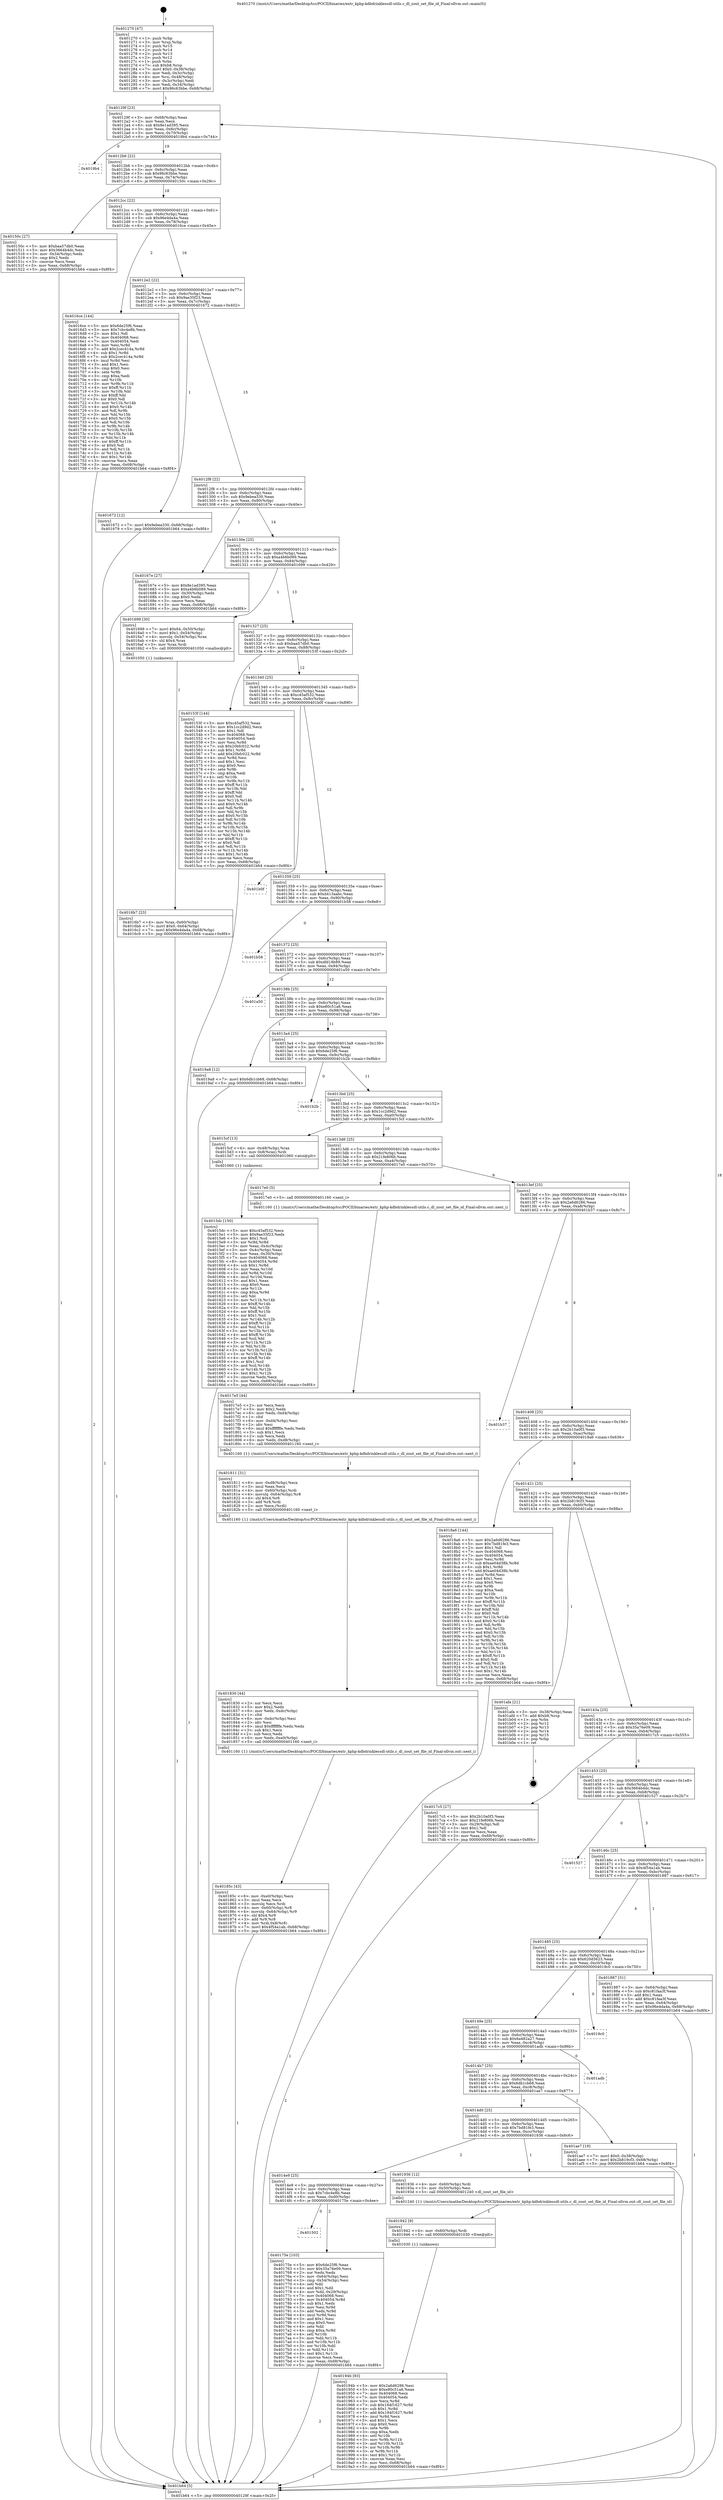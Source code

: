 digraph "0x401270" {
  label = "0x401270 (/mnt/c/Users/mathe/Desktop/tcc/POCII/binaries/extr_kphp-kdbdrinklessdl-utils.c_dl_zout_set_file_id_Final-ollvm.out::main(0))"
  labelloc = "t"
  node[shape=record]

  Entry [label="",width=0.3,height=0.3,shape=circle,fillcolor=black,style=filled]
  "0x40129f" [label="{
     0x40129f [23]\l
     | [instrs]\l
     &nbsp;&nbsp;0x40129f \<+3\>: mov -0x68(%rbp),%eax\l
     &nbsp;&nbsp;0x4012a2 \<+2\>: mov %eax,%ecx\l
     &nbsp;&nbsp;0x4012a4 \<+6\>: sub $0x8e1ad395,%ecx\l
     &nbsp;&nbsp;0x4012aa \<+3\>: mov %eax,-0x6c(%rbp)\l
     &nbsp;&nbsp;0x4012ad \<+3\>: mov %ecx,-0x70(%rbp)\l
     &nbsp;&nbsp;0x4012b0 \<+6\>: je 00000000004019b4 \<main+0x744\>\l
  }"]
  "0x4019b4" [label="{
     0x4019b4\l
  }", style=dashed]
  "0x4012b6" [label="{
     0x4012b6 [22]\l
     | [instrs]\l
     &nbsp;&nbsp;0x4012b6 \<+5\>: jmp 00000000004012bb \<main+0x4b\>\l
     &nbsp;&nbsp;0x4012bb \<+3\>: mov -0x6c(%rbp),%eax\l
     &nbsp;&nbsp;0x4012be \<+5\>: sub $0x96c63bbe,%eax\l
     &nbsp;&nbsp;0x4012c3 \<+3\>: mov %eax,-0x74(%rbp)\l
     &nbsp;&nbsp;0x4012c6 \<+6\>: je 000000000040150c \<main+0x29c\>\l
  }"]
  Exit [label="",width=0.3,height=0.3,shape=circle,fillcolor=black,style=filled,peripheries=2]
  "0x40150c" [label="{
     0x40150c [27]\l
     | [instrs]\l
     &nbsp;&nbsp;0x40150c \<+5\>: mov $0xbaa57db0,%eax\l
     &nbsp;&nbsp;0x401511 \<+5\>: mov $0x3664b4dc,%ecx\l
     &nbsp;&nbsp;0x401516 \<+3\>: mov -0x34(%rbp),%edx\l
     &nbsp;&nbsp;0x401519 \<+3\>: cmp $0x2,%edx\l
     &nbsp;&nbsp;0x40151c \<+3\>: cmovne %ecx,%eax\l
     &nbsp;&nbsp;0x40151f \<+3\>: mov %eax,-0x68(%rbp)\l
     &nbsp;&nbsp;0x401522 \<+5\>: jmp 0000000000401b64 \<main+0x8f4\>\l
  }"]
  "0x4012cc" [label="{
     0x4012cc [22]\l
     | [instrs]\l
     &nbsp;&nbsp;0x4012cc \<+5\>: jmp 00000000004012d1 \<main+0x61\>\l
     &nbsp;&nbsp;0x4012d1 \<+3\>: mov -0x6c(%rbp),%eax\l
     &nbsp;&nbsp;0x4012d4 \<+5\>: sub $0x96e4da4a,%eax\l
     &nbsp;&nbsp;0x4012d9 \<+3\>: mov %eax,-0x78(%rbp)\l
     &nbsp;&nbsp;0x4012dc \<+6\>: je 00000000004016ce \<main+0x45e\>\l
  }"]
  "0x401b64" [label="{
     0x401b64 [5]\l
     | [instrs]\l
     &nbsp;&nbsp;0x401b64 \<+5\>: jmp 000000000040129f \<main+0x2f\>\l
  }"]
  "0x401270" [label="{
     0x401270 [47]\l
     | [instrs]\l
     &nbsp;&nbsp;0x401270 \<+1\>: push %rbp\l
     &nbsp;&nbsp;0x401271 \<+3\>: mov %rsp,%rbp\l
     &nbsp;&nbsp;0x401274 \<+2\>: push %r15\l
     &nbsp;&nbsp;0x401276 \<+2\>: push %r14\l
     &nbsp;&nbsp;0x401278 \<+2\>: push %r13\l
     &nbsp;&nbsp;0x40127a \<+2\>: push %r12\l
     &nbsp;&nbsp;0x40127c \<+1\>: push %rbx\l
     &nbsp;&nbsp;0x40127d \<+7\>: sub $0xb8,%rsp\l
     &nbsp;&nbsp;0x401284 \<+7\>: movl $0x0,-0x38(%rbp)\l
     &nbsp;&nbsp;0x40128b \<+3\>: mov %edi,-0x3c(%rbp)\l
     &nbsp;&nbsp;0x40128e \<+4\>: mov %rsi,-0x48(%rbp)\l
     &nbsp;&nbsp;0x401292 \<+3\>: mov -0x3c(%rbp),%edi\l
     &nbsp;&nbsp;0x401295 \<+3\>: mov %edi,-0x34(%rbp)\l
     &nbsp;&nbsp;0x401298 \<+7\>: movl $0x96c63bbe,-0x68(%rbp)\l
  }"]
  "0x40194b" [label="{
     0x40194b [93]\l
     | [instrs]\l
     &nbsp;&nbsp;0x40194b \<+5\>: mov $0x2a6d6286,%esi\l
     &nbsp;&nbsp;0x401950 \<+5\>: mov $0xe80c51a6,%eax\l
     &nbsp;&nbsp;0x401955 \<+7\>: mov 0x404068,%ecx\l
     &nbsp;&nbsp;0x40195c \<+7\>: mov 0x404054,%edx\l
     &nbsp;&nbsp;0x401963 \<+3\>: mov %ecx,%r8d\l
     &nbsp;&nbsp;0x401966 \<+7\>: sub $0x184f1627,%r8d\l
     &nbsp;&nbsp;0x40196d \<+4\>: sub $0x1,%r8d\l
     &nbsp;&nbsp;0x401971 \<+7\>: add $0x184f1627,%r8d\l
     &nbsp;&nbsp;0x401978 \<+4\>: imul %r8d,%ecx\l
     &nbsp;&nbsp;0x40197c \<+3\>: and $0x1,%ecx\l
     &nbsp;&nbsp;0x40197f \<+3\>: cmp $0x0,%ecx\l
     &nbsp;&nbsp;0x401982 \<+4\>: sete %r9b\l
     &nbsp;&nbsp;0x401986 \<+3\>: cmp $0xa,%edx\l
     &nbsp;&nbsp;0x401989 \<+4\>: setl %r10b\l
     &nbsp;&nbsp;0x40198d \<+3\>: mov %r9b,%r11b\l
     &nbsp;&nbsp;0x401990 \<+3\>: and %r10b,%r11b\l
     &nbsp;&nbsp;0x401993 \<+3\>: xor %r10b,%r9b\l
     &nbsp;&nbsp;0x401996 \<+3\>: or %r9b,%r11b\l
     &nbsp;&nbsp;0x401999 \<+4\>: test $0x1,%r11b\l
     &nbsp;&nbsp;0x40199d \<+3\>: cmovne %eax,%esi\l
     &nbsp;&nbsp;0x4019a0 \<+3\>: mov %esi,-0x68(%rbp)\l
     &nbsp;&nbsp;0x4019a3 \<+5\>: jmp 0000000000401b64 \<main+0x8f4\>\l
  }"]
  "0x4016ce" [label="{
     0x4016ce [144]\l
     | [instrs]\l
     &nbsp;&nbsp;0x4016ce \<+5\>: mov $0x6de25f6,%eax\l
     &nbsp;&nbsp;0x4016d3 \<+5\>: mov $0x7cbc4e8b,%ecx\l
     &nbsp;&nbsp;0x4016d8 \<+2\>: mov $0x1,%dl\l
     &nbsp;&nbsp;0x4016da \<+7\>: mov 0x404068,%esi\l
     &nbsp;&nbsp;0x4016e1 \<+7\>: mov 0x404054,%edi\l
     &nbsp;&nbsp;0x4016e8 \<+3\>: mov %esi,%r8d\l
     &nbsp;&nbsp;0x4016eb \<+7\>: add $0x2cec414a,%r8d\l
     &nbsp;&nbsp;0x4016f2 \<+4\>: sub $0x1,%r8d\l
     &nbsp;&nbsp;0x4016f6 \<+7\>: sub $0x2cec414a,%r8d\l
     &nbsp;&nbsp;0x4016fd \<+4\>: imul %r8d,%esi\l
     &nbsp;&nbsp;0x401701 \<+3\>: and $0x1,%esi\l
     &nbsp;&nbsp;0x401704 \<+3\>: cmp $0x0,%esi\l
     &nbsp;&nbsp;0x401707 \<+4\>: sete %r9b\l
     &nbsp;&nbsp;0x40170b \<+3\>: cmp $0xa,%edi\l
     &nbsp;&nbsp;0x40170e \<+4\>: setl %r10b\l
     &nbsp;&nbsp;0x401712 \<+3\>: mov %r9b,%r11b\l
     &nbsp;&nbsp;0x401715 \<+4\>: xor $0xff,%r11b\l
     &nbsp;&nbsp;0x401719 \<+3\>: mov %r10b,%bl\l
     &nbsp;&nbsp;0x40171c \<+3\>: xor $0xff,%bl\l
     &nbsp;&nbsp;0x40171f \<+3\>: xor $0x0,%dl\l
     &nbsp;&nbsp;0x401722 \<+3\>: mov %r11b,%r14b\l
     &nbsp;&nbsp;0x401725 \<+4\>: and $0x0,%r14b\l
     &nbsp;&nbsp;0x401729 \<+3\>: and %dl,%r9b\l
     &nbsp;&nbsp;0x40172c \<+3\>: mov %bl,%r15b\l
     &nbsp;&nbsp;0x40172f \<+4\>: and $0x0,%r15b\l
     &nbsp;&nbsp;0x401733 \<+3\>: and %dl,%r10b\l
     &nbsp;&nbsp;0x401736 \<+3\>: or %r9b,%r14b\l
     &nbsp;&nbsp;0x401739 \<+3\>: or %r10b,%r15b\l
     &nbsp;&nbsp;0x40173c \<+3\>: xor %r15b,%r14b\l
     &nbsp;&nbsp;0x40173f \<+3\>: or %bl,%r11b\l
     &nbsp;&nbsp;0x401742 \<+4\>: xor $0xff,%r11b\l
     &nbsp;&nbsp;0x401746 \<+3\>: or $0x0,%dl\l
     &nbsp;&nbsp;0x401749 \<+3\>: and %dl,%r11b\l
     &nbsp;&nbsp;0x40174c \<+3\>: or %r11b,%r14b\l
     &nbsp;&nbsp;0x40174f \<+4\>: test $0x1,%r14b\l
     &nbsp;&nbsp;0x401753 \<+3\>: cmovne %ecx,%eax\l
     &nbsp;&nbsp;0x401756 \<+3\>: mov %eax,-0x68(%rbp)\l
     &nbsp;&nbsp;0x401759 \<+5\>: jmp 0000000000401b64 \<main+0x8f4\>\l
  }"]
  "0x4012e2" [label="{
     0x4012e2 [22]\l
     | [instrs]\l
     &nbsp;&nbsp;0x4012e2 \<+5\>: jmp 00000000004012e7 \<main+0x77\>\l
     &nbsp;&nbsp;0x4012e7 \<+3\>: mov -0x6c(%rbp),%eax\l
     &nbsp;&nbsp;0x4012ea \<+5\>: sub $0x9ae35f23,%eax\l
     &nbsp;&nbsp;0x4012ef \<+3\>: mov %eax,-0x7c(%rbp)\l
     &nbsp;&nbsp;0x4012f2 \<+6\>: je 0000000000401672 \<main+0x402\>\l
  }"]
  "0x401942" [label="{
     0x401942 [9]\l
     | [instrs]\l
     &nbsp;&nbsp;0x401942 \<+4\>: mov -0x60(%rbp),%rdi\l
     &nbsp;&nbsp;0x401946 \<+5\>: call 0000000000401030 \<free@plt\>\l
     | [calls]\l
     &nbsp;&nbsp;0x401030 \{1\} (unknown)\l
  }"]
  "0x401672" [label="{
     0x401672 [12]\l
     | [instrs]\l
     &nbsp;&nbsp;0x401672 \<+7\>: movl $0x9ebea330,-0x68(%rbp)\l
     &nbsp;&nbsp;0x401679 \<+5\>: jmp 0000000000401b64 \<main+0x8f4\>\l
  }"]
  "0x4012f8" [label="{
     0x4012f8 [22]\l
     | [instrs]\l
     &nbsp;&nbsp;0x4012f8 \<+5\>: jmp 00000000004012fd \<main+0x8d\>\l
     &nbsp;&nbsp;0x4012fd \<+3\>: mov -0x6c(%rbp),%eax\l
     &nbsp;&nbsp;0x401300 \<+5\>: sub $0x9ebea330,%eax\l
     &nbsp;&nbsp;0x401305 \<+3\>: mov %eax,-0x80(%rbp)\l
     &nbsp;&nbsp;0x401308 \<+6\>: je 000000000040167e \<main+0x40e\>\l
  }"]
  "0x40185c" [label="{
     0x40185c [43]\l
     | [instrs]\l
     &nbsp;&nbsp;0x40185c \<+6\>: mov -0xe0(%rbp),%ecx\l
     &nbsp;&nbsp;0x401862 \<+3\>: imul %eax,%ecx\l
     &nbsp;&nbsp;0x401865 \<+3\>: movslq %ecx,%rdi\l
     &nbsp;&nbsp;0x401868 \<+4\>: mov -0x60(%rbp),%r8\l
     &nbsp;&nbsp;0x40186c \<+4\>: movslq -0x64(%rbp),%r9\l
     &nbsp;&nbsp;0x401870 \<+4\>: shl $0x4,%r9\l
     &nbsp;&nbsp;0x401874 \<+3\>: add %r9,%r8\l
     &nbsp;&nbsp;0x401877 \<+4\>: mov %rdi,0x8(%r8)\l
     &nbsp;&nbsp;0x40187b \<+7\>: movl $0x4f54a1ab,-0x68(%rbp)\l
     &nbsp;&nbsp;0x401882 \<+5\>: jmp 0000000000401b64 \<main+0x8f4\>\l
  }"]
  "0x40167e" [label="{
     0x40167e [27]\l
     | [instrs]\l
     &nbsp;&nbsp;0x40167e \<+5\>: mov $0x8e1ad395,%eax\l
     &nbsp;&nbsp;0x401683 \<+5\>: mov $0xa4b6b089,%ecx\l
     &nbsp;&nbsp;0x401688 \<+3\>: mov -0x30(%rbp),%edx\l
     &nbsp;&nbsp;0x40168b \<+3\>: cmp $0x0,%edx\l
     &nbsp;&nbsp;0x40168e \<+3\>: cmove %ecx,%eax\l
     &nbsp;&nbsp;0x401691 \<+3\>: mov %eax,-0x68(%rbp)\l
     &nbsp;&nbsp;0x401694 \<+5\>: jmp 0000000000401b64 \<main+0x8f4\>\l
  }"]
  "0x40130e" [label="{
     0x40130e [25]\l
     | [instrs]\l
     &nbsp;&nbsp;0x40130e \<+5\>: jmp 0000000000401313 \<main+0xa3\>\l
     &nbsp;&nbsp;0x401313 \<+3\>: mov -0x6c(%rbp),%eax\l
     &nbsp;&nbsp;0x401316 \<+5\>: sub $0xa4b6b089,%eax\l
     &nbsp;&nbsp;0x40131b \<+6\>: mov %eax,-0x84(%rbp)\l
     &nbsp;&nbsp;0x401321 \<+6\>: je 0000000000401699 \<main+0x429\>\l
  }"]
  "0x401830" [label="{
     0x401830 [44]\l
     | [instrs]\l
     &nbsp;&nbsp;0x401830 \<+2\>: xor %ecx,%ecx\l
     &nbsp;&nbsp;0x401832 \<+5\>: mov $0x2,%edx\l
     &nbsp;&nbsp;0x401837 \<+6\>: mov %edx,-0xdc(%rbp)\l
     &nbsp;&nbsp;0x40183d \<+1\>: cltd\l
     &nbsp;&nbsp;0x40183e \<+6\>: mov -0xdc(%rbp),%esi\l
     &nbsp;&nbsp;0x401844 \<+2\>: idiv %esi\l
     &nbsp;&nbsp;0x401846 \<+6\>: imul $0xfffffffe,%edx,%edx\l
     &nbsp;&nbsp;0x40184c \<+3\>: sub $0x1,%ecx\l
     &nbsp;&nbsp;0x40184f \<+2\>: sub %ecx,%edx\l
     &nbsp;&nbsp;0x401851 \<+6\>: mov %edx,-0xe0(%rbp)\l
     &nbsp;&nbsp;0x401857 \<+5\>: call 0000000000401160 \<next_i\>\l
     | [calls]\l
     &nbsp;&nbsp;0x401160 \{1\} (/mnt/c/Users/mathe/Desktop/tcc/POCII/binaries/extr_kphp-kdbdrinklessdl-utils.c_dl_zout_set_file_id_Final-ollvm.out::next_i)\l
  }"]
  "0x401699" [label="{
     0x401699 [30]\l
     | [instrs]\l
     &nbsp;&nbsp;0x401699 \<+7\>: movl $0x64,-0x50(%rbp)\l
     &nbsp;&nbsp;0x4016a0 \<+7\>: movl $0x1,-0x54(%rbp)\l
     &nbsp;&nbsp;0x4016a7 \<+4\>: movslq -0x54(%rbp),%rax\l
     &nbsp;&nbsp;0x4016ab \<+4\>: shl $0x4,%rax\l
     &nbsp;&nbsp;0x4016af \<+3\>: mov %rax,%rdi\l
     &nbsp;&nbsp;0x4016b2 \<+5\>: call 0000000000401050 \<malloc@plt\>\l
     | [calls]\l
     &nbsp;&nbsp;0x401050 \{1\} (unknown)\l
  }"]
  "0x401327" [label="{
     0x401327 [25]\l
     | [instrs]\l
     &nbsp;&nbsp;0x401327 \<+5\>: jmp 000000000040132c \<main+0xbc\>\l
     &nbsp;&nbsp;0x40132c \<+3\>: mov -0x6c(%rbp),%eax\l
     &nbsp;&nbsp;0x40132f \<+5\>: sub $0xbaa57db0,%eax\l
     &nbsp;&nbsp;0x401334 \<+6\>: mov %eax,-0x88(%rbp)\l
     &nbsp;&nbsp;0x40133a \<+6\>: je 000000000040153f \<main+0x2cf\>\l
  }"]
  "0x401811" [label="{
     0x401811 [31]\l
     | [instrs]\l
     &nbsp;&nbsp;0x401811 \<+6\>: mov -0xd8(%rbp),%ecx\l
     &nbsp;&nbsp;0x401817 \<+3\>: imul %eax,%ecx\l
     &nbsp;&nbsp;0x40181a \<+4\>: mov -0x60(%rbp),%rdi\l
     &nbsp;&nbsp;0x40181e \<+4\>: movslq -0x64(%rbp),%r8\l
     &nbsp;&nbsp;0x401822 \<+4\>: shl $0x4,%r8\l
     &nbsp;&nbsp;0x401826 \<+3\>: add %r8,%rdi\l
     &nbsp;&nbsp;0x401829 \<+2\>: mov %ecx,(%rdi)\l
     &nbsp;&nbsp;0x40182b \<+5\>: call 0000000000401160 \<next_i\>\l
     | [calls]\l
     &nbsp;&nbsp;0x401160 \{1\} (/mnt/c/Users/mathe/Desktop/tcc/POCII/binaries/extr_kphp-kdbdrinklessdl-utils.c_dl_zout_set_file_id_Final-ollvm.out::next_i)\l
  }"]
  "0x40153f" [label="{
     0x40153f [144]\l
     | [instrs]\l
     &nbsp;&nbsp;0x40153f \<+5\>: mov $0xc45af532,%eax\l
     &nbsp;&nbsp;0x401544 \<+5\>: mov $0x1cc2d9d2,%ecx\l
     &nbsp;&nbsp;0x401549 \<+2\>: mov $0x1,%dl\l
     &nbsp;&nbsp;0x40154b \<+7\>: mov 0x404068,%esi\l
     &nbsp;&nbsp;0x401552 \<+7\>: mov 0x404054,%edi\l
     &nbsp;&nbsp;0x401559 \<+3\>: mov %esi,%r8d\l
     &nbsp;&nbsp;0x40155c \<+7\>: sub $0x20bfc022,%r8d\l
     &nbsp;&nbsp;0x401563 \<+4\>: sub $0x1,%r8d\l
     &nbsp;&nbsp;0x401567 \<+7\>: add $0x20bfc022,%r8d\l
     &nbsp;&nbsp;0x40156e \<+4\>: imul %r8d,%esi\l
     &nbsp;&nbsp;0x401572 \<+3\>: and $0x1,%esi\l
     &nbsp;&nbsp;0x401575 \<+3\>: cmp $0x0,%esi\l
     &nbsp;&nbsp;0x401578 \<+4\>: sete %r9b\l
     &nbsp;&nbsp;0x40157c \<+3\>: cmp $0xa,%edi\l
     &nbsp;&nbsp;0x40157f \<+4\>: setl %r10b\l
     &nbsp;&nbsp;0x401583 \<+3\>: mov %r9b,%r11b\l
     &nbsp;&nbsp;0x401586 \<+4\>: xor $0xff,%r11b\l
     &nbsp;&nbsp;0x40158a \<+3\>: mov %r10b,%bl\l
     &nbsp;&nbsp;0x40158d \<+3\>: xor $0xff,%bl\l
     &nbsp;&nbsp;0x401590 \<+3\>: xor $0x0,%dl\l
     &nbsp;&nbsp;0x401593 \<+3\>: mov %r11b,%r14b\l
     &nbsp;&nbsp;0x401596 \<+4\>: and $0x0,%r14b\l
     &nbsp;&nbsp;0x40159a \<+3\>: and %dl,%r9b\l
     &nbsp;&nbsp;0x40159d \<+3\>: mov %bl,%r15b\l
     &nbsp;&nbsp;0x4015a0 \<+4\>: and $0x0,%r15b\l
     &nbsp;&nbsp;0x4015a4 \<+3\>: and %dl,%r10b\l
     &nbsp;&nbsp;0x4015a7 \<+3\>: or %r9b,%r14b\l
     &nbsp;&nbsp;0x4015aa \<+3\>: or %r10b,%r15b\l
     &nbsp;&nbsp;0x4015ad \<+3\>: xor %r15b,%r14b\l
     &nbsp;&nbsp;0x4015b0 \<+3\>: or %bl,%r11b\l
     &nbsp;&nbsp;0x4015b3 \<+4\>: xor $0xff,%r11b\l
     &nbsp;&nbsp;0x4015b7 \<+3\>: or $0x0,%dl\l
     &nbsp;&nbsp;0x4015ba \<+3\>: and %dl,%r11b\l
     &nbsp;&nbsp;0x4015bd \<+3\>: or %r11b,%r14b\l
     &nbsp;&nbsp;0x4015c0 \<+4\>: test $0x1,%r14b\l
     &nbsp;&nbsp;0x4015c4 \<+3\>: cmovne %ecx,%eax\l
     &nbsp;&nbsp;0x4015c7 \<+3\>: mov %eax,-0x68(%rbp)\l
     &nbsp;&nbsp;0x4015ca \<+5\>: jmp 0000000000401b64 \<main+0x8f4\>\l
  }"]
  "0x401340" [label="{
     0x401340 [25]\l
     | [instrs]\l
     &nbsp;&nbsp;0x401340 \<+5\>: jmp 0000000000401345 \<main+0xd5\>\l
     &nbsp;&nbsp;0x401345 \<+3\>: mov -0x6c(%rbp),%eax\l
     &nbsp;&nbsp;0x401348 \<+5\>: sub $0xc45af532,%eax\l
     &nbsp;&nbsp;0x40134d \<+6\>: mov %eax,-0x8c(%rbp)\l
     &nbsp;&nbsp;0x401353 \<+6\>: je 0000000000401b0f \<main+0x89f\>\l
  }"]
  "0x4017e5" [label="{
     0x4017e5 [44]\l
     | [instrs]\l
     &nbsp;&nbsp;0x4017e5 \<+2\>: xor %ecx,%ecx\l
     &nbsp;&nbsp;0x4017e7 \<+5\>: mov $0x2,%edx\l
     &nbsp;&nbsp;0x4017ec \<+6\>: mov %edx,-0xd4(%rbp)\l
     &nbsp;&nbsp;0x4017f2 \<+1\>: cltd\l
     &nbsp;&nbsp;0x4017f3 \<+6\>: mov -0xd4(%rbp),%esi\l
     &nbsp;&nbsp;0x4017f9 \<+2\>: idiv %esi\l
     &nbsp;&nbsp;0x4017fb \<+6\>: imul $0xfffffffe,%edx,%edx\l
     &nbsp;&nbsp;0x401801 \<+3\>: sub $0x1,%ecx\l
     &nbsp;&nbsp;0x401804 \<+2\>: sub %ecx,%edx\l
     &nbsp;&nbsp;0x401806 \<+6\>: mov %edx,-0xd8(%rbp)\l
     &nbsp;&nbsp;0x40180c \<+5\>: call 0000000000401160 \<next_i\>\l
     | [calls]\l
     &nbsp;&nbsp;0x401160 \{1\} (/mnt/c/Users/mathe/Desktop/tcc/POCII/binaries/extr_kphp-kdbdrinklessdl-utils.c_dl_zout_set_file_id_Final-ollvm.out::next_i)\l
  }"]
  "0x401b0f" [label="{
     0x401b0f\l
  }", style=dashed]
  "0x401359" [label="{
     0x401359 [25]\l
     | [instrs]\l
     &nbsp;&nbsp;0x401359 \<+5\>: jmp 000000000040135e \<main+0xee\>\l
     &nbsp;&nbsp;0x40135e \<+3\>: mov -0x6c(%rbp),%eax\l
     &nbsp;&nbsp;0x401361 \<+5\>: sub $0xd413aabc,%eax\l
     &nbsp;&nbsp;0x401366 \<+6\>: mov %eax,-0x90(%rbp)\l
     &nbsp;&nbsp;0x40136c \<+6\>: je 0000000000401b58 \<main+0x8e8\>\l
  }"]
  "0x401502" [label="{
     0x401502\l
  }", style=dashed]
  "0x401b58" [label="{
     0x401b58\l
  }", style=dashed]
  "0x401372" [label="{
     0x401372 [25]\l
     | [instrs]\l
     &nbsp;&nbsp;0x401372 \<+5\>: jmp 0000000000401377 \<main+0x107\>\l
     &nbsp;&nbsp;0x401377 \<+3\>: mov -0x6c(%rbp),%eax\l
     &nbsp;&nbsp;0x40137a \<+5\>: sub $0xdfd18b89,%eax\l
     &nbsp;&nbsp;0x40137f \<+6\>: mov %eax,-0x94(%rbp)\l
     &nbsp;&nbsp;0x401385 \<+6\>: je 0000000000401a50 \<main+0x7e0\>\l
  }"]
  "0x40175e" [label="{
     0x40175e [103]\l
     | [instrs]\l
     &nbsp;&nbsp;0x40175e \<+5\>: mov $0x6de25f6,%eax\l
     &nbsp;&nbsp;0x401763 \<+5\>: mov $0x35a76e09,%ecx\l
     &nbsp;&nbsp;0x401768 \<+2\>: xor %edx,%edx\l
     &nbsp;&nbsp;0x40176a \<+3\>: mov -0x64(%rbp),%esi\l
     &nbsp;&nbsp;0x40176d \<+3\>: cmp -0x54(%rbp),%esi\l
     &nbsp;&nbsp;0x401770 \<+4\>: setl %dil\l
     &nbsp;&nbsp;0x401774 \<+4\>: and $0x1,%dil\l
     &nbsp;&nbsp;0x401778 \<+4\>: mov %dil,-0x29(%rbp)\l
     &nbsp;&nbsp;0x40177c \<+7\>: mov 0x404068,%esi\l
     &nbsp;&nbsp;0x401783 \<+8\>: mov 0x404054,%r8d\l
     &nbsp;&nbsp;0x40178b \<+3\>: sub $0x1,%edx\l
     &nbsp;&nbsp;0x40178e \<+3\>: mov %esi,%r9d\l
     &nbsp;&nbsp;0x401791 \<+3\>: add %edx,%r9d\l
     &nbsp;&nbsp;0x401794 \<+4\>: imul %r9d,%esi\l
     &nbsp;&nbsp;0x401798 \<+3\>: and $0x1,%esi\l
     &nbsp;&nbsp;0x40179b \<+3\>: cmp $0x0,%esi\l
     &nbsp;&nbsp;0x40179e \<+4\>: sete %dil\l
     &nbsp;&nbsp;0x4017a2 \<+4\>: cmp $0xa,%r8d\l
     &nbsp;&nbsp;0x4017a6 \<+4\>: setl %r10b\l
     &nbsp;&nbsp;0x4017aa \<+3\>: mov %dil,%r11b\l
     &nbsp;&nbsp;0x4017ad \<+3\>: and %r10b,%r11b\l
     &nbsp;&nbsp;0x4017b0 \<+3\>: xor %r10b,%dil\l
     &nbsp;&nbsp;0x4017b3 \<+3\>: or %dil,%r11b\l
     &nbsp;&nbsp;0x4017b6 \<+4\>: test $0x1,%r11b\l
     &nbsp;&nbsp;0x4017ba \<+3\>: cmovne %ecx,%eax\l
     &nbsp;&nbsp;0x4017bd \<+3\>: mov %eax,-0x68(%rbp)\l
     &nbsp;&nbsp;0x4017c0 \<+5\>: jmp 0000000000401b64 \<main+0x8f4\>\l
  }"]
  "0x401a50" [label="{
     0x401a50\l
  }", style=dashed]
  "0x40138b" [label="{
     0x40138b [25]\l
     | [instrs]\l
     &nbsp;&nbsp;0x40138b \<+5\>: jmp 0000000000401390 \<main+0x120\>\l
     &nbsp;&nbsp;0x401390 \<+3\>: mov -0x6c(%rbp),%eax\l
     &nbsp;&nbsp;0x401393 \<+5\>: sub $0xe80c51a6,%eax\l
     &nbsp;&nbsp;0x401398 \<+6\>: mov %eax,-0x98(%rbp)\l
     &nbsp;&nbsp;0x40139e \<+6\>: je 00000000004019a8 \<main+0x738\>\l
  }"]
  "0x4014e9" [label="{
     0x4014e9 [25]\l
     | [instrs]\l
     &nbsp;&nbsp;0x4014e9 \<+5\>: jmp 00000000004014ee \<main+0x27e\>\l
     &nbsp;&nbsp;0x4014ee \<+3\>: mov -0x6c(%rbp),%eax\l
     &nbsp;&nbsp;0x4014f1 \<+5\>: sub $0x7cbc4e8b,%eax\l
     &nbsp;&nbsp;0x4014f6 \<+6\>: mov %eax,-0xd0(%rbp)\l
     &nbsp;&nbsp;0x4014fc \<+6\>: je 000000000040175e \<main+0x4ee\>\l
  }"]
  "0x4019a8" [label="{
     0x4019a8 [12]\l
     | [instrs]\l
     &nbsp;&nbsp;0x4019a8 \<+7\>: movl $0x6db1cb68,-0x68(%rbp)\l
     &nbsp;&nbsp;0x4019af \<+5\>: jmp 0000000000401b64 \<main+0x8f4\>\l
  }"]
  "0x4013a4" [label="{
     0x4013a4 [25]\l
     | [instrs]\l
     &nbsp;&nbsp;0x4013a4 \<+5\>: jmp 00000000004013a9 \<main+0x139\>\l
     &nbsp;&nbsp;0x4013a9 \<+3\>: mov -0x6c(%rbp),%eax\l
     &nbsp;&nbsp;0x4013ac \<+5\>: sub $0x6de25f6,%eax\l
     &nbsp;&nbsp;0x4013b1 \<+6\>: mov %eax,-0x9c(%rbp)\l
     &nbsp;&nbsp;0x4013b7 \<+6\>: je 0000000000401b2b \<main+0x8bb\>\l
  }"]
  "0x401936" [label="{
     0x401936 [12]\l
     | [instrs]\l
     &nbsp;&nbsp;0x401936 \<+4\>: mov -0x60(%rbp),%rdi\l
     &nbsp;&nbsp;0x40193a \<+3\>: mov -0x50(%rbp),%esi\l
     &nbsp;&nbsp;0x40193d \<+5\>: call 0000000000401240 \<dl_zout_set_file_id\>\l
     | [calls]\l
     &nbsp;&nbsp;0x401240 \{1\} (/mnt/c/Users/mathe/Desktop/tcc/POCII/binaries/extr_kphp-kdbdrinklessdl-utils.c_dl_zout_set_file_id_Final-ollvm.out::dl_zout_set_file_id)\l
  }"]
  "0x401b2b" [label="{
     0x401b2b\l
  }", style=dashed]
  "0x4013bd" [label="{
     0x4013bd [25]\l
     | [instrs]\l
     &nbsp;&nbsp;0x4013bd \<+5\>: jmp 00000000004013c2 \<main+0x152\>\l
     &nbsp;&nbsp;0x4013c2 \<+3\>: mov -0x6c(%rbp),%eax\l
     &nbsp;&nbsp;0x4013c5 \<+5\>: sub $0x1cc2d9d2,%eax\l
     &nbsp;&nbsp;0x4013ca \<+6\>: mov %eax,-0xa0(%rbp)\l
     &nbsp;&nbsp;0x4013d0 \<+6\>: je 00000000004015cf \<main+0x35f\>\l
  }"]
  "0x4014d0" [label="{
     0x4014d0 [25]\l
     | [instrs]\l
     &nbsp;&nbsp;0x4014d0 \<+5\>: jmp 00000000004014d5 \<main+0x265\>\l
     &nbsp;&nbsp;0x4014d5 \<+3\>: mov -0x6c(%rbp),%eax\l
     &nbsp;&nbsp;0x4014d8 \<+5\>: sub $0x7bd81fe3,%eax\l
     &nbsp;&nbsp;0x4014dd \<+6\>: mov %eax,-0xcc(%rbp)\l
     &nbsp;&nbsp;0x4014e3 \<+6\>: je 0000000000401936 \<main+0x6c6\>\l
  }"]
  "0x4015cf" [label="{
     0x4015cf [13]\l
     | [instrs]\l
     &nbsp;&nbsp;0x4015cf \<+4\>: mov -0x48(%rbp),%rax\l
     &nbsp;&nbsp;0x4015d3 \<+4\>: mov 0x8(%rax),%rdi\l
     &nbsp;&nbsp;0x4015d7 \<+5\>: call 0000000000401060 \<atoi@plt\>\l
     | [calls]\l
     &nbsp;&nbsp;0x401060 \{1\} (unknown)\l
  }"]
  "0x4013d6" [label="{
     0x4013d6 [25]\l
     | [instrs]\l
     &nbsp;&nbsp;0x4013d6 \<+5\>: jmp 00000000004013db \<main+0x16b\>\l
     &nbsp;&nbsp;0x4013db \<+3\>: mov -0x6c(%rbp),%eax\l
     &nbsp;&nbsp;0x4013de \<+5\>: sub $0x21fe806b,%eax\l
     &nbsp;&nbsp;0x4013e3 \<+6\>: mov %eax,-0xa4(%rbp)\l
     &nbsp;&nbsp;0x4013e9 \<+6\>: je 00000000004017e0 \<main+0x570\>\l
  }"]
  "0x4015dc" [label="{
     0x4015dc [150]\l
     | [instrs]\l
     &nbsp;&nbsp;0x4015dc \<+5\>: mov $0xc45af532,%ecx\l
     &nbsp;&nbsp;0x4015e1 \<+5\>: mov $0x9ae35f23,%edx\l
     &nbsp;&nbsp;0x4015e6 \<+3\>: mov $0x1,%sil\l
     &nbsp;&nbsp;0x4015e9 \<+3\>: xor %r8d,%r8d\l
     &nbsp;&nbsp;0x4015ec \<+3\>: mov %eax,-0x4c(%rbp)\l
     &nbsp;&nbsp;0x4015ef \<+3\>: mov -0x4c(%rbp),%eax\l
     &nbsp;&nbsp;0x4015f2 \<+3\>: mov %eax,-0x30(%rbp)\l
     &nbsp;&nbsp;0x4015f5 \<+7\>: mov 0x404068,%eax\l
     &nbsp;&nbsp;0x4015fc \<+8\>: mov 0x404054,%r9d\l
     &nbsp;&nbsp;0x401604 \<+4\>: sub $0x1,%r8d\l
     &nbsp;&nbsp;0x401608 \<+3\>: mov %eax,%r10d\l
     &nbsp;&nbsp;0x40160b \<+3\>: add %r8d,%r10d\l
     &nbsp;&nbsp;0x40160e \<+4\>: imul %r10d,%eax\l
     &nbsp;&nbsp;0x401612 \<+3\>: and $0x1,%eax\l
     &nbsp;&nbsp;0x401615 \<+3\>: cmp $0x0,%eax\l
     &nbsp;&nbsp;0x401618 \<+4\>: sete %r11b\l
     &nbsp;&nbsp;0x40161c \<+4\>: cmp $0xa,%r9d\l
     &nbsp;&nbsp;0x401620 \<+3\>: setl %bl\l
     &nbsp;&nbsp;0x401623 \<+3\>: mov %r11b,%r14b\l
     &nbsp;&nbsp;0x401626 \<+4\>: xor $0xff,%r14b\l
     &nbsp;&nbsp;0x40162a \<+3\>: mov %bl,%r15b\l
     &nbsp;&nbsp;0x40162d \<+4\>: xor $0xff,%r15b\l
     &nbsp;&nbsp;0x401631 \<+4\>: xor $0x1,%sil\l
     &nbsp;&nbsp;0x401635 \<+3\>: mov %r14b,%r12b\l
     &nbsp;&nbsp;0x401638 \<+4\>: and $0xff,%r12b\l
     &nbsp;&nbsp;0x40163c \<+3\>: and %sil,%r11b\l
     &nbsp;&nbsp;0x40163f \<+3\>: mov %r15b,%r13b\l
     &nbsp;&nbsp;0x401642 \<+4\>: and $0xff,%r13b\l
     &nbsp;&nbsp;0x401646 \<+3\>: and %sil,%bl\l
     &nbsp;&nbsp;0x401649 \<+3\>: or %r11b,%r12b\l
     &nbsp;&nbsp;0x40164c \<+3\>: or %bl,%r13b\l
     &nbsp;&nbsp;0x40164f \<+3\>: xor %r13b,%r12b\l
     &nbsp;&nbsp;0x401652 \<+3\>: or %r15b,%r14b\l
     &nbsp;&nbsp;0x401655 \<+4\>: xor $0xff,%r14b\l
     &nbsp;&nbsp;0x401659 \<+4\>: or $0x1,%sil\l
     &nbsp;&nbsp;0x40165d \<+3\>: and %sil,%r14b\l
     &nbsp;&nbsp;0x401660 \<+3\>: or %r14b,%r12b\l
     &nbsp;&nbsp;0x401663 \<+4\>: test $0x1,%r12b\l
     &nbsp;&nbsp;0x401667 \<+3\>: cmovne %edx,%ecx\l
     &nbsp;&nbsp;0x40166a \<+3\>: mov %ecx,-0x68(%rbp)\l
     &nbsp;&nbsp;0x40166d \<+5\>: jmp 0000000000401b64 \<main+0x8f4\>\l
  }"]
  "0x4016b7" [label="{
     0x4016b7 [23]\l
     | [instrs]\l
     &nbsp;&nbsp;0x4016b7 \<+4\>: mov %rax,-0x60(%rbp)\l
     &nbsp;&nbsp;0x4016bb \<+7\>: movl $0x0,-0x64(%rbp)\l
     &nbsp;&nbsp;0x4016c2 \<+7\>: movl $0x96e4da4a,-0x68(%rbp)\l
     &nbsp;&nbsp;0x4016c9 \<+5\>: jmp 0000000000401b64 \<main+0x8f4\>\l
  }"]
  "0x401ae7" [label="{
     0x401ae7 [19]\l
     | [instrs]\l
     &nbsp;&nbsp;0x401ae7 \<+7\>: movl $0x0,-0x38(%rbp)\l
     &nbsp;&nbsp;0x401aee \<+7\>: movl $0x2b819cf3,-0x68(%rbp)\l
     &nbsp;&nbsp;0x401af5 \<+5\>: jmp 0000000000401b64 \<main+0x8f4\>\l
  }"]
  "0x4017e0" [label="{
     0x4017e0 [5]\l
     | [instrs]\l
     &nbsp;&nbsp;0x4017e0 \<+5\>: call 0000000000401160 \<next_i\>\l
     | [calls]\l
     &nbsp;&nbsp;0x401160 \{1\} (/mnt/c/Users/mathe/Desktop/tcc/POCII/binaries/extr_kphp-kdbdrinklessdl-utils.c_dl_zout_set_file_id_Final-ollvm.out::next_i)\l
  }"]
  "0x4013ef" [label="{
     0x4013ef [25]\l
     | [instrs]\l
     &nbsp;&nbsp;0x4013ef \<+5\>: jmp 00000000004013f4 \<main+0x184\>\l
     &nbsp;&nbsp;0x4013f4 \<+3\>: mov -0x6c(%rbp),%eax\l
     &nbsp;&nbsp;0x4013f7 \<+5\>: sub $0x2a6d6286,%eax\l
     &nbsp;&nbsp;0x4013fc \<+6\>: mov %eax,-0xa8(%rbp)\l
     &nbsp;&nbsp;0x401402 \<+6\>: je 0000000000401b37 \<main+0x8c7\>\l
  }"]
  "0x4014b7" [label="{
     0x4014b7 [25]\l
     | [instrs]\l
     &nbsp;&nbsp;0x4014b7 \<+5\>: jmp 00000000004014bc \<main+0x24c\>\l
     &nbsp;&nbsp;0x4014bc \<+3\>: mov -0x6c(%rbp),%eax\l
     &nbsp;&nbsp;0x4014bf \<+5\>: sub $0x6db1cb68,%eax\l
     &nbsp;&nbsp;0x4014c4 \<+6\>: mov %eax,-0xc8(%rbp)\l
     &nbsp;&nbsp;0x4014ca \<+6\>: je 0000000000401ae7 \<main+0x877\>\l
  }"]
  "0x401b37" [label="{
     0x401b37\l
  }", style=dashed]
  "0x401408" [label="{
     0x401408 [25]\l
     | [instrs]\l
     &nbsp;&nbsp;0x401408 \<+5\>: jmp 000000000040140d \<main+0x19d\>\l
     &nbsp;&nbsp;0x40140d \<+3\>: mov -0x6c(%rbp),%eax\l
     &nbsp;&nbsp;0x401410 \<+5\>: sub $0x2b10a0f3,%eax\l
     &nbsp;&nbsp;0x401415 \<+6\>: mov %eax,-0xac(%rbp)\l
     &nbsp;&nbsp;0x40141b \<+6\>: je 00000000004018a6 \<main+0x636\>\l
  }"]
  "0x401adb" [label="{
     0x401adb\l
  }", style=dashed]
  "0x4018a6" [label="{
     0x4018a6 [144]\l
     | [instrs]\l
     &nbsp;&nbsp;0x4018a6 \<+5\>: mov $0x2a6d6286,%eax\l
     &nbsp;&nbsp;0x4018ab \<+5\>: mov $0x7bd81fe3,%ecx\l
     &nbsp;&nbsp;0x4018b0 \<+2\>: mov $0x1,%dl\l
     &nbsp;&nbsp;0x4018b2 \<+7\>: mov 0x404068,%esi\l
     &nbsp;&nbsp;0x4018b9 \<+7\>: mov 0x404054,%edi\l
     &nbsp;&nbsp;0x4018c0 \<+3\>: mov %esi,%r8d\l
     &nbsp;&nbsp;0x4018c3 \<+7\>: sub $0xae04d38b,%r8d\l
     &nbsp;&nbsp;0x4018ca \<+4\>: sub $0x1,%r8d\l
     &nbsp;&nbsp;0x4018ce \<+7\>: add $0xae04d38b,%r8d\l
     &nbsp;&nbsp;0x4018d5 \<+4\>: imul %r8d,%esi\l
     &nbsp;&nbsp;0x4018d9 \<+3\>: and $0x1,%esi\l
     &nbsp;&nbsp;0x4018dc \<+3\>: cmp $0x0,%esi\l
     &nbsp;&nbsp;0x4018df \<+4\>: sete %r9b\l
     &nbsp;&nbsp;0x4018e3 \<+3\>: cmp $0xa,%edi\l
     &nbsp;&nbsp;0x4018e6 \<+4\>: setl %r10b\l
     &nbsp;&nbsp;0x4018ea \<+3\>: mov %r9b,%r11b\l
     &nbsp;&nbsp;0x4018ed \<+4\>: xor $0xff,%r11b\l
     &nbsp;&nbsp;0x4018f1 \<+3\>: mov %r10b,%bl\l
     &nbsp;&nbsp;0x4018f4 \<+3\>: xor $0xff,%bl\l
     &nbsp;&nbsp;0x4018f7 \<+3\>: xor $0x0,%dl\l
     &nbsp;&nbsp;0x4018fa \<+3\>: mov %r11b,%r14b\l
     &nbsp;&nbsp;0x4018fd \<+4\>: and $0x0,%r14b\l
     &nbsp;&nbsp;0x401901 \<+3\>: and %dl,%r9b\l
     &nbsp;&nbsp;0x401904 \<+3\>: mov %bl,%r15b\l
     &nbsp;&nbsp;0x401907 \<+4\>: and $0x0,%r15b\l
     &nbsp;&nbsp;0x40190b \<+3\>: and %dl,%r10b\l
     &nbsp;&nbsp;0x40190e \<+3\>: or %r9b,%r14b\l
     &nbsp;&nbsp;0x401911 \<+3\>: or %r10b,%r15b\l
     &nbsp;&nbsp;0x401914 \<+3\>: xor %r15b,%r14b\l
     &nbsp;&nbsp;0x401917 \<+3\>: or %bl,%r11b\l
     &nbsp;&nbsp;0x40191a \<+4\>: xor $0xff,%r11b\l
     &nbsp;&nbsp;0x40191e \<+3\>: or $0x0,%dl\l
     &nbsp;&nbsp;0x401921 \<+3\>: and %dl,%r11b\l
     &nbsp;&nbsp;0x401924 \<+3\>: or %r11b,%r14b\l
     &nbsp;&nbsp;0x401927 \<+4\>: test $0x1,%r14b\l
     &nbsp;&nbsp;0x40192b \<+3\>: cmovne %ecx,%eax\l
     &nbsp;&nbsp;0x40192e \<+3\>: mov %eax,-0x68(%rbp)\l
     &nbsp;&nbsp;0x401931 \<+5\>: jmp 0000000000401b64 \<main+0x8f4\>\l
  }"]
  "0x401421" [label="{
     0x401421 [25]\l
     | [instrs]\l
     &nbsp;&nbsp;0x401421 \<+5\>: jmp 0000000000401426 \<main+0x1b6\>\l
     &nbsp;&nbsp;0x401426 \<+3\>: mov -0x6c(%rbp),%eax\l
     &nbsp;&nbsp;0x401429 \<+5\>: sub $0x2b819cf3,%eax\l
     &nbsp;&nbsp;0x40142e \<+6\>: mov %eax,-0xb0(%rbp)\l
     &nbsp;&nbsp;0x401434 \<+6\>: je 0000000000401afa \<main+0x88a\>\l
  }"]
  "0x40149e" [label="{
     0x40149e [25]\l
     | [instrs]\l
     &nbsp;&nbsp;0x40149e \<+5\>: jmp 00000000004014a3 \<main+0x233\>\l
     &nbsp;&nbsp;0x4014a3 \<+3\>: mov -0x6c(%rbp),%eax\l
     &nbsp;&nbsp;0x4014a6 \<+5\>: sub $0x6a482a27,%eax\l
     &nbsp;&nbsp;0x4014ab \<+6\>: mov %eax,-0xc4(%rbp)\l
     &nbsp;&nbsp;0x4014b1 \<+6\>: je 0000000000401adb \<main+0x86b\>\l
  }"]
  "0x401afa" [label="{
     0x401afa [21]\l
     | [instrs]\l
     &nbsp;&nbsp;0x401afa \<+3\>: mov -0x38(%rbp),%eax\l
     &nbsp;&nbsp;0x401afd \<+7\>: add $0xb8,%rsp\l
     &nbsp;&nbsp;0x401b04 \<+1\>: pop %rbx\l
     &nbsp;&nbsp;0x401b05 \<+2\>: pop %r12\l
     &nbsp;&nbsp;0x401b07 \<+2\>: pop %r13\l
     &nbsp;&nbsp;0x401b09 \<+2\>: pop %r14\l
     &nbsp;&nbsp;0x401b0b \<+2\>: pop %r15\l
     &nbsp;&nbsp;0x401b0d \<+1\>: pop %rbp\l
     &nbsp;&nbsp;0x401b0e \<+1\>: ret\l
  }"]
  "0x40143a" [label="{
     0x40143a [25]\l
     | [instrs]\l
     &nbsp;&nbsp;0x40143a \<+5\>: jmp 000000000040143f \<main+0x1cf\>\l
     &nbsp;&nbsp;0x40143f \<+3\>: mov -0x6c(%rbp),%eax\l
     &nbsp;&nbsp;0x401442 \<+5\>: sub $0x35a76e09,%eax\l
     &nbsp;&nbsp;0x401447 \<+6\>: mov %eax,-0xb4(%rbp)\l
     &nbsp;&nbsp;0x40144d \<+6\>: je 00000000004017c5 \<main+0x555\>\l
  }"]
  "0x4019c0" [label="{
     0x4019c0\l
  }", style=dashed]
  "0x4017c5" [label="{
     0x4017c5 [27]\l
     | [instrs]\l
     &nbsp;&nbsp;0x4017c5 \<+5\>: mov $0x2b10a0f3,%eax\l
     &nbsp;&nbsp;0x4017ca \<+5\>: mov $0x21fe806b,%ecx\l
     &nbsp;&nbsp;0x4017cf \<+3\>: mov -0x29(%rbp),%dl\l
     &nbsp;&nbsp;0x4017d2 \<+3\>: test $0x1,%dl\l
     &nbsp;&nbsp;0x4017d5 \<+3\>: cmovne %ecx,%eax\l
     &nbsp;&nbsp;0x4017d8 \<+3\>: mov %eax,-0x68(%rbp)\l
     &nbsp;&nbsp;0x4017db \<+5\>: jmp 0000000000401b64 \<main+0x8f4\>\l
  }"]
  "0x401453" [label="{
     0x401453 [25]\l
     | [instrs]\l
     &nbsp;&nbsp;0x401453 \<+5\>: jmp 0000000000401458 \<main+0x1e8\>\l
     &nbsp;&nbsp;0x401458 \<+3\>: mov -0x6c(%rbp),%eax\l
     &nbsp;&nbsp;0x40145b \<+5\>: sub $0x3664b4dc,%eax\l
     &nbsp;&nbsp;0x401460 \<+6\>: mov %eax,-0xb8(%rbp)\l
     &nbsp;&nbsp;0x401466 \<+6\>: je 0000000000401527 \<main+0x2b7\>\l
  }"]
  "0x401485" [label="{
     0x401485 [25]\l
     | [instrs]\l
     &nbsp;&nbsp;0x401485 \<+5\>: jmp 000000000040148a \<main+0x21a\>\l
     &nbsp;&nbsp;0x40148a \<+3\>: mov -0x6c(%rbp),%eax\l
     &nbsp;&nbsp;0x40148d \<+5\>: sub $0x620d5623,%eax\l
     &nbsp;&nbsp;0x401492 \<+6\>: mov %eax,-0xc0(%rbp)\l
     &nbsp;&nbsp;0x401498 \<+6\>: je 00000000004019c0 \<main+0x750\>\l
  }"]
  "0x401527" [label="{
     0x401527\l
  }", style=dashed]
  "0x40146c" [label="{
     0x40146c [25]\l
     | [instrs]\l
     &nbsp;&nbsp;0x40146c \<+5\>: jmp 0000000000401471 \<main+0x201\>\l
     &nbsp;&nbsp;0x401471 \<+3\>: mov -0x6c(%rbp),%eax\l
     &nbsp;&nbsp;0x401474 \<+5\>: sub $0x4f54a1ab,%eax\l
     &nbsp;&nbsp;0x401479 \<+6\>: mov %eax,-0xbc(%rbp)\l
     &nbsp;&nbsp;0x40147f \<+6\>: je 0000000000401887 \<main+0x617\>\l
  }"]
  "0x401887" [label="{
     0x401887 [31]\l
     | [instrs]\l
     &nbsp;&nbsp;0x401887 \<+3\>: mov -0x64(%rbp),%eax\l
     &nbsp;&nbsp;0x40188a \<+5\>: sub $0xc81faa3f,%eax\l
     &nbsp;&nbsp;0x40188f \<+3\>: add $0x1,%eax\l
     &nbsp;&nbsp;0x401892 \<+5\>: add $0xc81faa3f,%eax\l
     &nbsp;&nbsp;0x401897 \<+3\>: mov %eax,-0x64(%rbp)\l
     &nbsp;&nbsp;0x40189a \<+7\>: movl $0x96e4da4a,-0x68(%rbp)\l
     &nbsp;&nbsp;0x4018a1 \<+5\>: jmp 0000000000401b64 \<main+0x8f4\>\l
  }"]
  Entry -> "0x401270" [label=" 1"]
  "0x40129f" -> "0x4019b4" [label=" 0"]
  "0x40129f" -> "0x4012b6" [label=" 19"]
  "0x401afa" -> Exit [label=" 1"]
  "0x4012b6" -> "0x40150c" [label=" 1"]
  "0x4012b6" -> "0x4012cc" [label=" 18"]
  "0x40150c" -> "0x401b64" [label=" 1"]
  "0x401270" -> "0x40129f" [label=" 1"]
  "0x401b64" -> "0x40129f" [label=" 18"]
  "0x401ae7" -> "0x401b64" [label=" 1"]
  "0x4012cc" -> "0x4016ce" [label=" 2"]
  "0x4012cc" -> "0x4012e2" [label=" 16"]
  "0x4019a8" -> "0x401b64" [label=" 1"]
  "0x4012e2" -> "0x401672" [label=" 1"]
  "0x4012e2" -> "0x4012f8" [label=" 15"]
  "0x40194b" -> "0x401b64" [label=" 1"]
  "0x4012f8" -> "0x40167e" [label=" 1"]
  "0x4012f8" -> "0x40130e" [label=" 14"]
  "0x401942" -> "0x40194b" [label=" 1"]
  "0x40130e" -> "0x401699" [label=" 1"]
  "0x40130e" -> "0x401327" [label=" 13"]
  "0x401936" -> "0x401942" [label=" 1"]
  "0x401327" -> "0x40153f" [label=" 1"]
  "0x401327" -> "0x401340" [label=" 12"]
  "0x40153f" -> "0x401b64" [label=" 1"]
  "0x4018a6" -> "0x401b64" [label=" 1"]
  "0x401340" -> "0x401b0f" [label=" 0"]
  "0x401340" -> "0x401359" [label=" 12"]
  "0x401887" -> "0x401b64" [label=" 1"]
  "0x401359" -> "0x401b58" [label=" 0"]
  "0x401359" -> "0x401372" [label=" 12"]
  "0x40185c" -> "0x401b64" [label=" 1"]
  "0x401372" -> "0x401a50" [label=" 0"]
  "0x401372" -> "0x40138b" [label=" 12"]
  "0x401830" -> "0x40185c" [label=" 1"]
  "0x40138b" -> "0x4019a8" [label=" 1"]
  "0x40138b" -> "0x4013a4" [label=" 11"]
  "0x4017e5" -> "0x401811" [label=" 1"]
  "0x4013a4" -> "0x401b2b" [label=" 0"]
  "0x4013a4" -> "0x4013bd" [label=" 11"]
  "0x4017e0" -> "0x4017e5" [label=" 1"]
  "0x4013bd" -> "0x4015cf" [label=" 1"]
  "0x4013bd" -> "0x4013d6" [label=" 10"]
  "0x4015cf" -> "0x4015dc" [label=" 1"]
  "0x4015dc" -> "0x401b64" [label=" 1"]
  "0x401672" -> "0x401b64" [label=" 1"]
  "0x40167e" -> "0x401b64" [label=" 1"]
  "0x401699" -> "0x4016b7" [label=" 1"]
  "0x4016b7" -> "0x401b64" [label=" 1"]
  "0x4016ce" -> "0x401b64" [label=" 2"]
  "0x40175e" -> "0x401b64" [label=" 2"]
  "0x4013d6" -> "0x4017e0" [label=" 1"]
  "0x4013d6" -> "0x4013ef" [label=" 9"]
  "0x4014e9" -> "0x401502" [label=" 0"]
  "0x4013ef" -> "0x401b37" [label=" 0"]
  "0x4013ef" -> "0x401408" [label=" 9"]
  "0x401811" -> "0x401830" [label=" 1"]
  "0x401408" -> "0x4018a6" [label=" 1"]
  "0x401408" -> "0x401421" [label=" 8"]
  "0x4014d0" -> "0x4014e9" [label=" 2"]
  "0x401421" -> "0x401afa" [label=" 1"]
  "0x401421" -> "0x40143a" [label=" 7"]
  "0x4017c5" -> "0x401b64" [label=" 2"]
  "0x40143a" -> "0x4017c5" [label=" 2"]
  "0x40143a" -> "0x401453" [label=" 5"]
  "0x4014b7" -> "0x4014d0" [label=" 3"]
  "0x401453" -> "0x401527" [label=" 0"]
  "0x401453" -> "0x40146c" [label=" 5"]
  "0x4014e9" -> "0x40175e" [label=" 2"]
  "0x40146c" -> "0x401887" [label=" 1"]
  "0x40146c" -> "0x401485" [label=" 4"]
  "0x4014b7" -> "0x401ae7" [label=" 1"]
  "0x401485" -> "0x4019c0" [label=" 0"]
  "0x401485" -> "0x40149e" [label=" 4"]
  "0x4014d0" -> "0x401936" [label=" 1"]
  "0x40149e" -> "0x401adb" [label=" 0"]
  "0x40149e" -> "0x4014b7" [label=" 4"]
}
